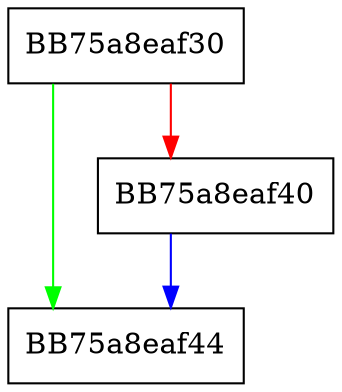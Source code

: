 digraph _Do_call {
  node [shape="box"];
  graph [splines=ortho];
  BB75a8eaf30 -> BB75a8eaf44 [color="green"];
  BB75a8eaf30 -> BB75a8eaf40 [color="red"];
  BB75a8eaf40 -> BB75a8eaf44 [color="blue"];
}